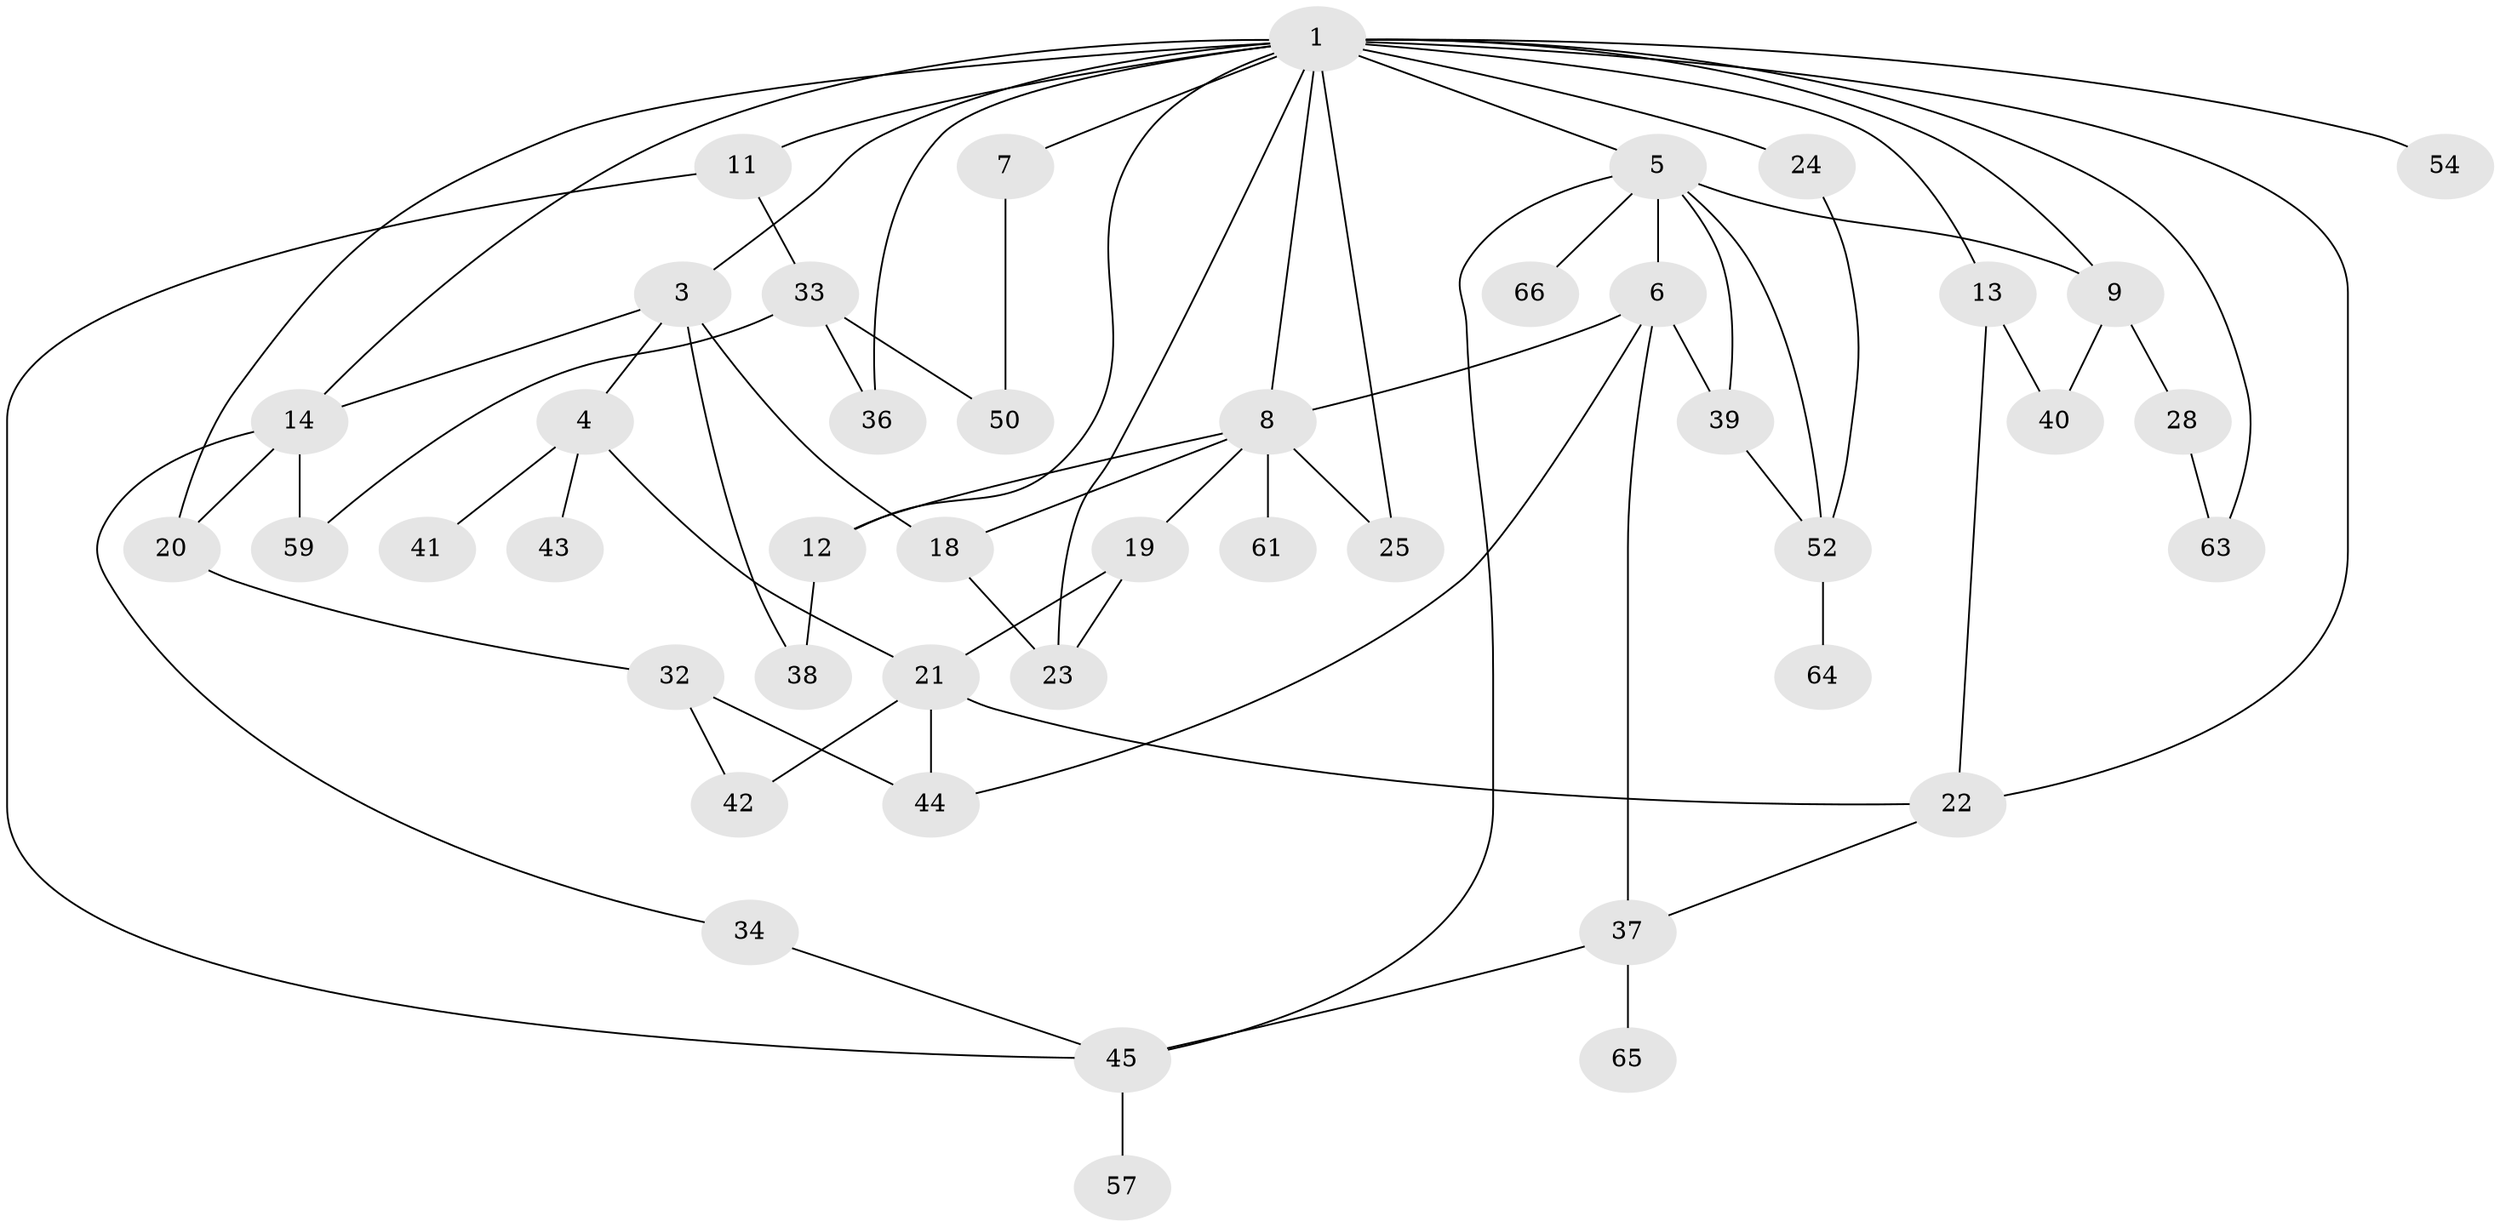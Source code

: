 // Generated by graph-tools (version 1.1) at 2025/51/02/27/25 19:51:36]
// undirected, 44 vertices, 71 edges
graph export_dot {
graph [start="1"]
  node [color=gray90,style=filled];
  1 [super="+2"];
  3 [super="+47"];
  4 [super="+26"];
  5 [super="+15"];
  6 [super="+10"];
  7;
  8 [super="+17"];
  9 [super="+27"];
  11 [super="+48"];
  12;
  13 [super="+60"];
  14 [super="+16"];
  18 [super="+49"];
  19;
  20 [super="+62"];
  21 [super="+29"];
  22 [super="+30"];
  23 [super="+31"];
  24;
  25;
  28;
  32 [super="+35"];
  33;
  34;
  36 [super="+55"];
  37 [super="+46"];
  38;
  39 [super="+56"];
  40;
  41;
  42;
  43;
  44;
  45 [super="+51"];
  50 [super="+53"];
  52 [super="+58"];
  54;
  57;
  59;
  61;
  63;
  64;
  65;
  66;
  1 -- 5;
  1 -- 11;
  1 -- 13;
  1 -- 22 [weight=2];
  1 -- 23;
  1 -- 24;
  1 -- 25;
  1 -- 63;
  1 -- 14;
  1 -- 9;
  1 -- 3;
  1 -- 36;
  1 -- 7;
  1 -- 8;
  1 -- 12;
  1 -- 20;
  1 -- 54;
  3 -- 4;
  3 -- 14;
  3 -- 18;
  3 -- 38;
  4 -- 41;
  4 -- 43;
  4 -- 21;
  5 -- 6;
  5 -- 9;
  5 -- 45;
  5 -- 66;
  5 -- 52;
  5 -- 39;
  6 -- 39;
  6 -- 8 [weight=2];
  6 -- 44;
  6 -- 37;
  7 -- 50;
  8 -- 18 [weight=2];
  8 -- 19;
  8 -- 61;
  8 -- 25;
  8 -- 12;
  9 -- 28;
  9 -- 40;
  11 -- 33;
  11 -- 45;
  12 -- 38;
  13 -- 40;
  13 -- 22;
  14 -- 34;
  14 -- 59;
  14 -- 20;
  18 -- 23;
  19 -- 21;
  19 -- 23;
  20 -- 32;
  21 -- 22;
  21 -- 42;
  21 -- 44;
  22 -- 37;
  24 -- 52;
  28 -- 63;
  32 -- 44;
  32 -- 42;
  33 -- 50;
  33 -- 36;
  33 -- 59;
  34 -- 45;
  37 -- 65;
  37 -- 45;
  39 -- 52;
  45 -- 57;
  52 -- 64;
}
